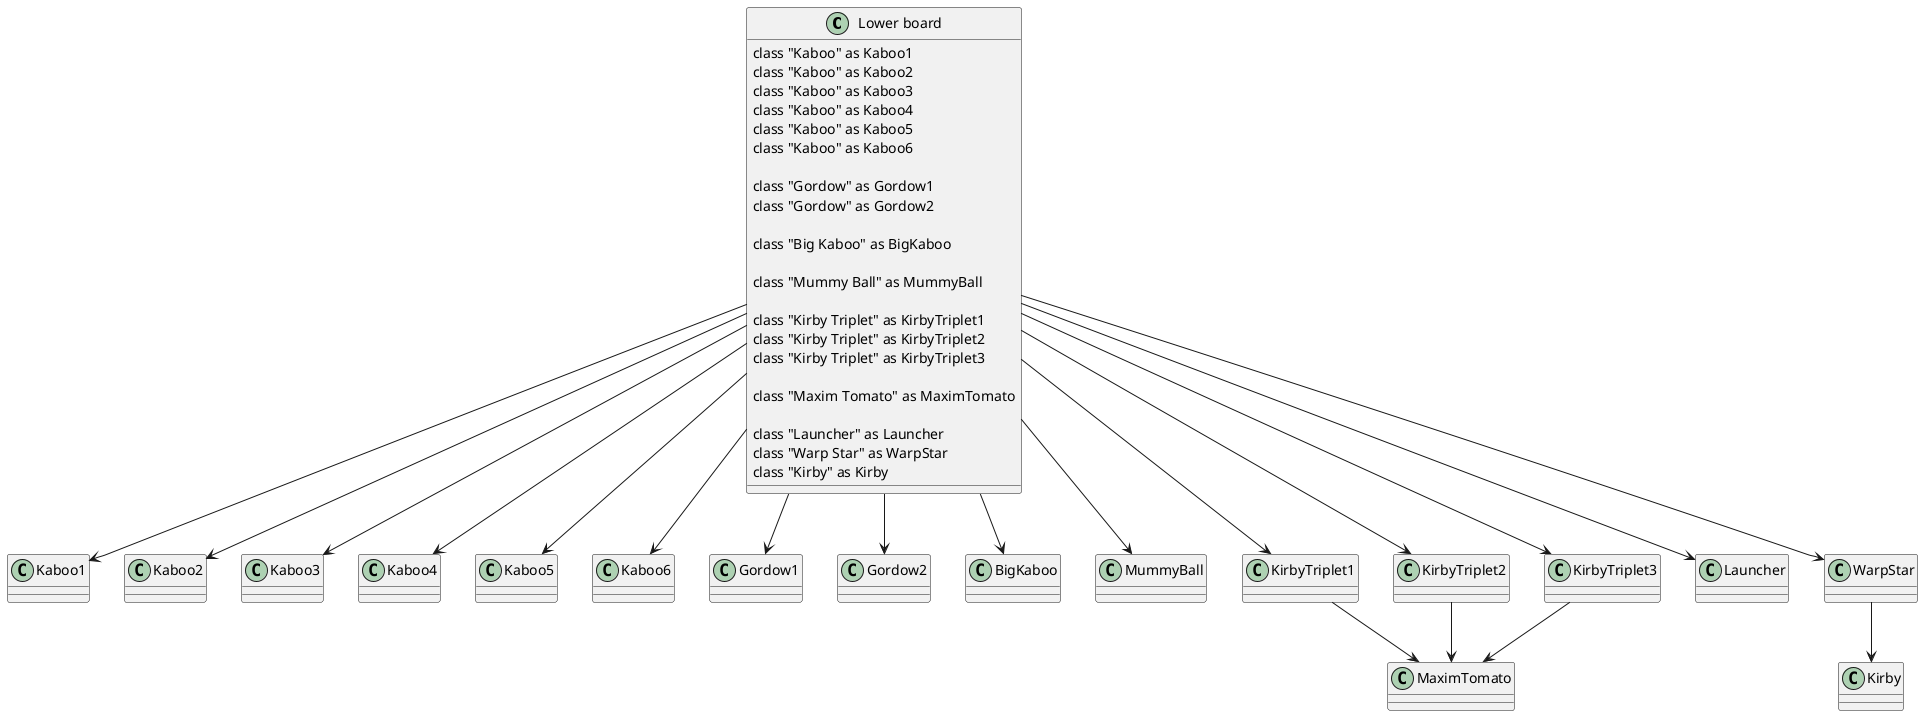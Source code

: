 @startuml
!define GameObject class
!define Transform class

GameObject "Lower board" as LowerBoard {
    GameObject "Kaboo" as Kaboo1
    GameObject "Kaboo" as Kaboo2
    GameObject "Kaboo" as Kaboo3
    GameObject "Kaboo" as Kaboo4
    GameObject "Kaboo" as Kaboo5
    GameObject "Kaboo" as Kaboo6
    
    GameObject "Gordow" as Gordow1
    GameObject "Gordow" as Gordow2
    
    GameObject "Big Kaboo" as BigKaboo
    
    GameObject "Mummy Ball" as MummyBall
    
    GameObject "Kirby Triplet" as KirbyTriplet1
    GameObject "Kirby Triplet" as KirbyTriplet2
    GameObject "Kirby Triplet" as KirbyTriplet3
    
    GameObject "Maxim Tomato" as MaximTomato
    
    GameObject "Launcher" as Launcher
    GameObject "Warp Star" as WarpStar
    GameObject "Kirby" as Kirby
}

LowerBoard --> Kaboo1
LowerBoard --> Kaboo2
LowerBoard --> Kaboo3
LowerBoard --> Kaboo4
LowerBoard --> Kaboo5
LowerBoard --> Kaboo6

LowerBoard --> Gordow1
LowerBoard --> Gordow2

LowerBoard --> BigKaboo

LowerBoard --> MummyBall

LowerBoard --> KirbyTriplet1
LowerBoard --> KirbyTriplet2
LowerBoard --> KirbyTriplet3

KirbyTriplet1 --> MaximTomato
KirbyTriplet2 --> MaximTomato
KirbyTriplet3 --> MaximTomato

LowerBoard --> Launcher
LowerBoard --> WarpStar
WarpStar --> Kirby

@enduml